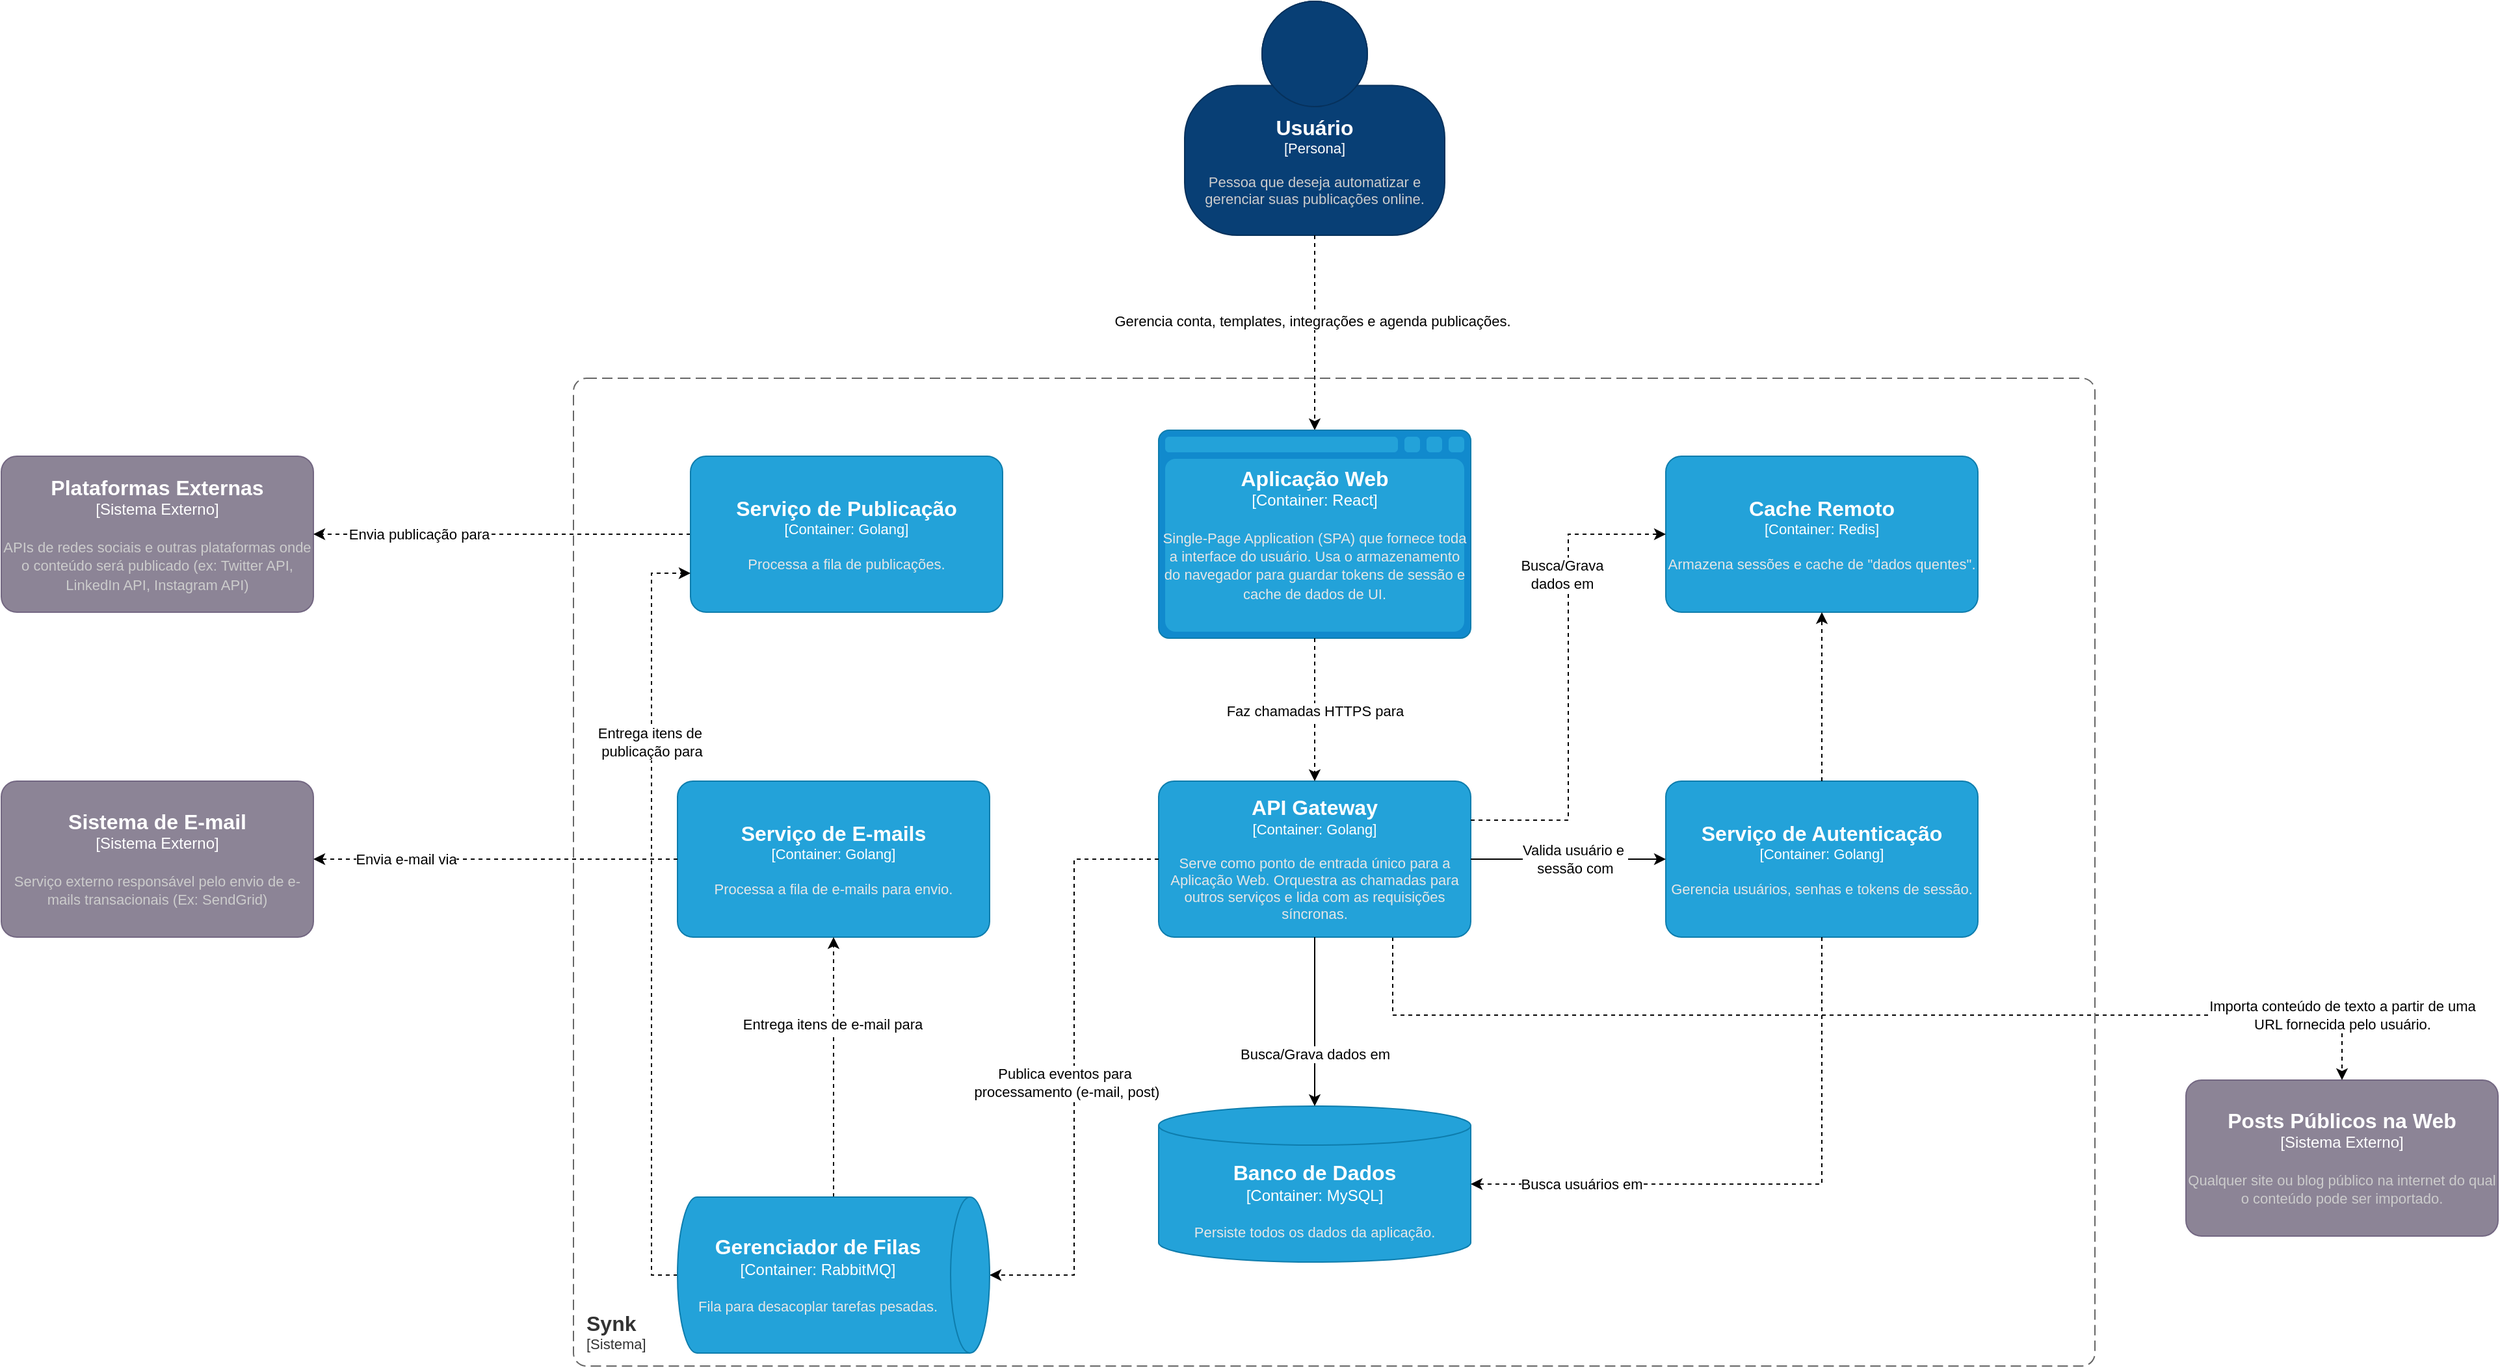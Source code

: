 <mxfile version="27.0.9">
  <diagram name="Page-1" id="s0_r844FjM8sFimcPApi">
    <mxGraphModel dx="1927" dy="928" grid="1" gridSize="10" guides="1" tooltips="1" connect="1" arrows="1" fold="1" page="1" pageScale="1" pageWidth="850" pageHeight="1100" math="0" shadow="0">
      <root>
        <mxCell id="0" />
        <mxCell id="1" parent="0" />
        <object placeholders="1" c4Name="Usuário" c4Type="Persona" c4Description="Pessoa que deseja automatizar e gerenciar suas publicações online." label="&lt;font style=&quot;font-size: 16px&quot;&gt;&lt;b&gt;%c4Name%&lt;/b&gt;&lt;/font&gt;&lt;div&gt;[%c4Type%]&lt;/div&gt;&lt;br&gt;&lt;div&gt;&lt;font style=&quot;font-size: 11px&quot;&gt;&lt;font color=&quot;#cccccc&quot;&gt;%c4Description%&lt;/font&gt;&lt;/div&gt;" id="xSj052O3vt3fWUmC_2N5-1">
          <mxCell style="html=1;fontSize=11;dashed=0;whiteSpace=wrap;fillColor=#083F75;strokeColor=#06315C;fontColor=#ffffff;shape=mxgraph.c4.person2;align=center;metaEdit=1;points=[[0.5,0,0],[1,0.5,0],[1,0.75,0],[0.75,1,0],[0.5,1,0],[0.25,1,0],[0,0.75,0],[0,0.5,0]];resizable=0;" parent="1" vertex="1">
            <mxGeometry x="120" y="30" width="200" height="180" as="geometry" />
          </mxCell>
        </object>
        <object placeholders="1" c4Name="Sistema de E-mail" c4Type="Sistema Externo" c4Description="Serviço externo responsável pelo envio de e-mails transacionais (Ex: SendGrid)" label="&lt;font style=&quot;font-size: 16px&quot;&gt;&lt;b&gt;%c4Name%&lt;/b&gt;&lt;/font&gt;&lt;div&gt;[%c4Type%]&lt;/div&gt;&lt;br&gt;&lt;div&gt;&lt;font style=&quot;font-size: 11px&quot;&gt;&lt;font color=&quot;#cccccc&quot;&gt;%c4Description%&lt;/font&gt;&lt;/div&gt;" id="xSj052O3vt3fWUmC_2N5-3">
          <mxCell style="rounded=1;whiteSpace=wrap;html=1;labelBackgroundColor=none;fillColor=#8C8496;fontColor=#ffffff;align=center;arcSize=10;strokeColor=#736782;metaEdit=1;resizable=0;points=[[0.25,0,0],[0.5,0,0],[0.75,0,0],[1,0.25,0],[1,0.5,0],[1,0.75,0],[0.75,1,0],[0.5,1,0],[0.25,1,0],[0,0.75,0],[0,0.5,0],[0,0.25,0]];" parent="1" vertex="1">
            <mxGeometry x="-790" y="630.0" width="240" height="120" as="geometry" />
          </mxCell>
        </object>
        <object placeholders="1" c4Name="Plataformas Externas" c4Type="Sistema Externo" c4Description="APIs de redes sociais e outras plataformas onde o conteúdo será publicado (ex: Twitter API, LinkedIn API, Instagram API)" label="&lt;font style=&quot;font-size: 16px&quot;&gt;&lt;b&gt;%c4Name%&lt;/b&gt;&lt;/font&gt;&lt;div&gt;[%c4Type%]&lt;/div&gt;&lt;br&gt;&lt;div&gt;&lt;font style=&quot;font-size: 11px&quot;&gt;&lt;font color=&quot;#cccccc&quot;&gt;%c4Description%&lt;/font&gt;&lt;/div&gt;" id="xSj052O3vt3fWUmC_2N5-4">
          <mxCell style="rounded=1;whiteSpace=wrap;html=1;labelBackgroundColor=none;fillColor=#8C8496;fontColor=#ffffff;align=center;arcSize=10;strokeColor=#736782;metaEdit=1;resizable=0;points=[[0.25,0,0],[0.5,0,0],[0.75,0,0],[1,0.25,0],[1,0.5,0],[1,0.75,0],[0.75,1,0],[0.5,1,0],[0.25,1,0],[0,0.75,0],[0,0.5,0],[0,0.25,0]];" parent="1" vertex="1">
            <mxGeometry x="-790" y="380" width="240" height="120" as="geometry" />
          </mxCell>
        </object>
        <object placeholders="1" c4Name="Posts Públicos na Web" c4Type="Sistema Externo" c4Description="Qualquer site ou blog público na internet do qual o conteúdo pode ser importado." label="&lt;font style=&quot;font-size: 16px&quot;&gt;&lt;b&gt;%c4Name%&lt;/b&gt;&lt;/font&gt;&lt;div&gt;[%c4Type%]&lt;/div&gt;&lt;br&gt;&lt;div&gt;&lt;font style=&quot;font-size: 11px&quot;&gt;&lt;font color=&quot;#cccccc&quot;&gt;%c4Description%&lt;/font&gt;&lt;/div&gt;" id="xSj052O3vt3fWUmC_2N5-5">
          <mxCell style="rounded=1;whiteSpace=wrap;html=1;labelBackgroundColor=none;fillColor=#8C8496;fontColor=#ffffff;align=center;arcSize=10;strokeColor=#736782;metaEdit=1;resizable=0;points=[[0.25,0,0],[0.5,0,0],[0.75,0,0],[1,0.25,0],[1,0.5,0],[1,0.75,0],[0.75,1,0],[0.5,1,0],[0.25,1,0],[0,0.75,0],[0,0.5,0],[0,0.25,0]];" parent="1" vertex="1">
            <mxGeometry x="890" y="860" width="240" height="120" as="geometry" />
          </mxCell>
        </object>
        <mxCell id="xSj052O3vt3fWUmC_2N5-6" style="edgeStyle=orthogonalEdgeStyle;rounded=0;orthogonalLoop=1;jettySize=auto;html=1;entryX=0.5;entryY=0;entryDx=0;entryDy=0;entryPerimeter=0;dashed=1;" parent="1" source="xSj052O3vt3fWUmC_2N5-1" target="xSj052O3vt3fWUmC_2N5-17" edge="1">
          <mxGeometry relative="1" as="geometry">
            <mxPoint x="220" y="320" as="targetPoint" />
          </mxGeometry>
        </mxCell>
        <mxCell id="xSj052O3vt3fWUmC_2N5-7" value="Gerencia conta, templates, integrações e agenda publicações." style="edgeLabel;html=1;align=center;verticalAlign=middle;resizable=0;points=[];" parent="xSj052O3vt3fWUmC_2N5-6" vertex="1" connectable="0">
          <mxGeometry x="-0.131" y="-2" relative="1" as="geometry">
            <mxPoint y="1" as="offset" />
          </mxGeometry>
        </mxCell>
        <mxCell id="xSj052O3vt3fWUmC_2N5-10" style="edgeStyle=orthogonalEdgeStyle;rounded=0;orthogonalLoop=1;jettySize=auto;html=1;entryX=1;entryY=0.5;entryDx=0;entryDy=0;entryPerimeter=0;dashed=1;exitX=0;exitY=0.5;exitDx=0;exitDy=0;exitPerimeter=0;" parent="1" source="xSj052O3vt3fWUmC_2N5-24" target="xSj052O3vt3fWUmC_2N5-4" edge="1">
          <mxGeometry relative="1" as="geometry">
            <mxPoint x="-260" y="380" as="sourcePoint" />
          </mxGeometry>
        </mxCell>
        <mxCell id="xSj052O3vt3fWUmC_2N5-11" value="Envia publicação para" style="edgeLabel;html=1;align=center;verticalAlign=middle;resizable=0;points=[];" parent="xSj052O3vt3fWUmC_2N5-10" vertex="1" connectable="0">
          <mxGeometry x="-0.134" y="2" relative="1" as="geometry">
            <mxPoint x="-84" y="-2" as="offset" />
          </mxGeometry>
        </mxCell>
        <mxCell id="xSj052O3vt3fWUmC_2N5-12" style="edgeStyle=orthogonalEdgeStyle;rounded=0;orthogonalLoop=1;jettySize=auto;html=1;entryX=0.5;entryY=0;entryDx=0;entryDy=0;entryPerimeter=0;dashed=1;exitX=0.75;exitY=1;exitDx=0;exitDy=0;exitPerimeter=0;" parent="1" source="xSj052O3vt3fWUmC_2N5-18" target="xSj052O3vt3fWUmC_2N5-5" edge="1">
          <mxGeometry relative="1" as="geometry">
            <mxPoint x="680" y="380" as="sourcePoint" />
            <Array as="points">
              <mxPoint x="280" y="810" />
            </Array>
          </mxGeometry>
        </mxCell>
        <mxCell id="xSj052O3vt3fWUmC_2N5-13" value="Importa conteúdo de texto a partir de uma&lt;div&gt;URL fornecida pelo usuário.&lt;/div&gt;" style="edgeLabel;html=1;align=center;verticalAlign=middle;resizable=0;points=[];" parent="xSj052O3vt3fWUmC_2N5-12" vertex="1" connectable="0">
          <mxGeometry x="0.28" y="6" relative="1" as="geometry">
            <mxPoint x="252" y="6" as="offset" />
          </mxGeometry>
        </mxCell>
        <object placeholders="1" c4Name="Synk" c4Type="SystemScopeBoundary" c4Application="Sistema" label="&lt;font style=&quot;font-size: 16px&quot;&gt;&lt;b&gt;&lt;div style=&quot;text-align: left&quot;&gt;%c4Name%&lt;/div&gt;&lt;/b&gt;&lt;/font&gt;&lt;div style=&quot;text-align: left&quot;&gt;[%c4Application%]&lt;/div&gt;" id="xSj052O3vt3fWUmC_2N5-14">
          <mxCell style="rounded=1;fontSize=11;whiteSpace=wrap;html=1;dashed=1;arcSize=20;fillColor=none;strokeColor=#666666;fontColor=#333333;labelBackgroundColor=none;align=left;verticalAlign=bottom;labelBorderColor=none;spacingTop=0;spacing=10;dashPattern=8 4;metaEdit=1;rotatable=0;perimeter=rectanglePerimeter;noLabel=0;labelPadding=0;allowArrows=0;connectable=0;expand=0;recursiveResize=0;editable=1;pointerEvents=0;absoluteArcSize=1;points=[[0.25,0,0],[0.5,0,0],[0.75,0,0],[1,0.25,0],[1,0.5,0],[1,0.75,0],[0.75,1,0],[0.5,1,0],[0.25,1,0],[0,0.75,0],[0,0.5,0],[0,0.25,0]];" parent="1" vertex="1">
            <mxGeometry x="-350" y="320" width="1170" height="760" as="geometry" />
          </mxCell>
        </object>
        <object placeholders="1" c4Name="Aplicação Web" c4Type="Container" c4Technology="React" c4Description="Single-Page Application (SPA) que fornece toda a interface do usuário. Usa o armazenamento do navegador para guardar tokens de sessão e cache de dados de UI." label="&lt;font style=&quot;font-size: 16px&quot;&gt;&lt;b&gt;%c4Name%&lt;/b&gt;&lt;/font&gt;&lt;div&gt;[%c4Type%:&amp;nbsp;%c4Technology%]&lt;/div&gt;&lt;br&gt;&lt;div&gt;&lt;font style=&quot;font-size: 11px&quot;&gt;&lt;font color=&quot;#E6E6E6&quot;&gt;%c4Description%&lt;/font&gt;&lt;/div&gt;" id="xSj052O3vt3fWUmC_2N5-17">
          <mxCell style="shape=mxgraph.c4.webBrowserContainer2;whiteSpace=wrap;html=1;boundedLbl=1;rounded=0;labelBackgroundColor=none;strokeColor=#118ACD;fillColor=#23A2D9;strokeColor=#118ACD;strokeColor2=#0E7DAD;fontSize=12;fontColor=#ffffff;align=center;metaEdit=1;points=[[0.5,0,0],[1,0.25,0],[1,0.5,0],[1,0.75,0],[0.5,1,0],[0,0.75,0],[0,0.5,0],[0,0.25,0]];resizable=0;" parent="1" vertex="1">
            <mxGeometry x="100" y="360" width="240" height="160" as="geometry" />
          </mxCell>
        </object>
        <object placeholders="1" c4Name="API Gateway" c4Type="Container" c4Technology="Golang" c4Description="Serve como ponto de entrada único para a Aplicação Web. Orquestra as chamadas para outros serviços e lida com as requisições síncronas." label="&lt;font style=&quot;font-size: 16px&quot;&gt;&lt;b&gt;%c4Name%&lt;/b&gt;&lt;/font&gt;&lt;div&gt;[%c4Type%: %c4Technology%]&lt;/div&gt;&lt;br&gt;&lt;div&gt;&lt;font style=&quot;font-size: 11px&quot;&gt;&lt;font color=&quot;#E6E6E6&quot;&gt;%c4Description%&lt;/font&gt;&lt;/div&gt;" id="xSj052O3vt3fWUmC_2N5-18">
          <mxCell style="rounded=1;whiteSpace=wrap;html=1;fontSize=11;labelBackgroundColor=none;fillColor=#23A2D9;fontColor=#ffffff;align=center;arcSize=10;strokeColor=#0E7DAD;metaEdit=1;resizable=0;points=[[0.25,0,0],[0.5,0,0],[0.75,0,0],[1,0.25,0],[1,0.5,0],[1,0.75,0],[0.75,1,0],[0.5,1,0],[0.25,1,0],[0,0.75,0],[0,0.5,0],[0,0.25,0]];" parent="1" vertex="1">
            <mxGeometry x="100" y="630" width="240" height="120" as="geometry" />
          </mxCell>
        </object>
        <mxCell id="xSj052O3vt3fWUmC_2N5-19" style="edgeStyle=orthogonalEdgeStyle;rounded=0;orthogonalLoop=1;jettySize=auto;html=1;entryX=0.5;entryY=0;entryDx=0;entryDy=0;entryPerimeter=0;dashed=1;" parent="1" source="xSj052O3vt3fWUmC_2N5-17" target="xSj052O3vt3fWUmC_2N5-18" edge="1">
          <mxGeometry relative="1" as="geometry" />
        </mxCell>
        <mxCell id="xSj052O3vt3fWUmC_2N5-20" value="Faz chamadas HTTPS para" style="edgeLabel;html=1;align=center;verticalAlign=middle;resizable=0;points=[];" parent="xSj052O3vt3fWUmC_2N5-19" vertex="1" connectable="0">
          <mxGeometry x="0.292" y="-3" relative="1" as="geometry">
            <mxPoint x="3" y="-15" as="offset" />
          </mxGeometry>
        </mxCell>
        <object placeholders="1" c4Name="Serviço de Autenticação" c4Type="Container" c4Technology="Golang" c4Description="Gerencia usuários, senhas e tokens de sessão." label="&lt;font style=&quot;font-size: 16px&quot;&gt;&lt;b&gt;%c4Name%&lt;/b&gt;&lt;/font&gt;&lt;div&gt;[%c4Type%: %c4Technology%]&lt;/div&gt;&lt;br&gt;&lt;div&gt;&lt;font style=&quot;font-size: 11px&quot;&gt;&lt;font color=&quot;#E6E6E6&quot;&gt;%c4Description%&lt;/font&gt;&lt;/div&gt;" id="xSj052O3vt3fWUmC_2N5-21">
          <mxCell style="rounded=1;whiteSpace=wrap;html=1;fontSize=11;labelBackgroundColor=none;fillColor=#23A2D9;fontColor=#ffffff;align=center;arcSize=10;strokeColor=#0E7DAD;metaEdit=1;resizable=0;points=[[0.25,0,0],[0.5,0,0],[0.75,0,0],[1,0.25,0],[1,0.5,0],[1,0.75,0],[0.75,1,0],[0.5,1,0],[0.25,1,0],[0,0.75,0],[0,0.5,0],[0,0.25,0]];" parent="1" vertex="1">
            <mxGeometry x="490" y="630" width="240" height="120" as="geometry" />
          </mxCell>
        </object>
        <object placeholders="1" c4Name="Cache Remoto" c4Type="Container" c4Technology="Redis" c4Description="Armazena sessões e cache de &quot;dados quentes&quot;." label="&lt;font style=&quot;font-size: 16px&quot;&gt;&lt;b&gt;%c4Name%&lt;/b&gt;&lt;/font&gt;&lt;div&gt;[%c4Type%: %c4Technology%]&lt;/div&gt;&lt;br&gt;&lt;div&gt;&lt;font style=&quot;font-size: 11px&quot;&gt;&lt;font color=&quot;#E6E6E6&quot;&gt;%c4Description%&lt;/font&gt;&lt;/div&gt;" id="xSj052O3vt3fWUmC_2N5-22">
          <mxCell style="rounded=1;whiteSpace=wrap;html=1;fontSize=11;labelBackgroundColor=none;fillColor=#23A2D9;fontColor=#ffffff;align=center;arcSize=10;strokeColor=#0E7DAD;metaEdit=1;resizable=0;points=[[0.25,0,0],[0.5,0,0],[0.75,0,0],[1,0.25,0],[1,0.5,0],[1,0.75,0],[0.75,1,0],[0.5,1,0],[0.25,1,0],[0,0.75,0],[0,0.5,0],[0,0.25,0]];" parent="1" vertex="1">
            <mxGeometry x="490" y="380" width="240" height="120" as="geometry" />
          </mxCell>
        </object>
        <object placeholders="1" c4Name="Serviço de Publicação" c4Type="Container" c4Technology="Golang" c4Description="Processa a fila de publicações." label="&lt;font style=&quot;font-size: 16px&quot;&gt;&lt;b&gt;%c4Name%&lt;/b&gt;&lt;/font&gt;&lt;div&gt;[%c4Type%: %c4Technology%]&lt;/div&gt;&lt;br&gt;&lt;div&gt;&lt;font style=&quot;font-size: 11px&quot;&gt;&lt;font color=&quot;#E6E6E6&quot;&gt;%c4Description%&lt;/font&gt;&lt;/div&gt;" id="xSj052O3vt3fWUmC_2N5-24">
          <mxCell style="rounded=1;whiteSpace=wrap;html=1;fontSize=11;labelBackgroundColor=none;fillColor=#23A2D9;fontColor=#ffffff;align=center;arcSize=10;strokeColor=#0E7DAD;metaEdit=1;resizable=0;points=[[0.25,0,0],[0.5,0,0],[0.75,0,0],[1,0.25,0],[1,0.5,0],[1,0.75,0],[0.75,1,0],[0.5,1,0],[0.25,1,0],[0,0.75,0],[0,0.5,0],[0,0.25,0]];" parent="1" vertex="1">
            <mxGeometry x="-260" y="380" width="240" height="120" as="geometry" />
          </mxCell>
        </object>
        <object placeholders="1" c4Name="Serviço de E-mails" c4Type="Container" c4Technology="Golang" c4Description="Processa a fila de e-mails para envio." label="&lt;font style=&quot;font-size: 16px&quot;&gt;&lt;b&gt;%c4Name%&lt;/b&gt;&lt;/font&gt;&lt;div&gt;[%c4Type%: %c4Technology%]&lt;/div&gt;&lt;br&gt;&lt;div&gt;&lt;font style=&quot;font-size: 11px&quot;&gt;&lt;font color=&quot;#E6E6E6&quot;&gt;%c4Description%&lt;/font&gt;&lt;/div&gt;" id="xSj052O3vt3fWUmC_2N5-25">
          <mxCell style="rounded=1;whiteSpace=wrap;html=1;fontSize=11;labelBackgroundColor=none;fillColor=#23A2D9;fontColor=#ffffff;align=center;arcSize=10;strokeColor=#0E7DAD;metaEdit=1;resizable=0;points=[[0.25,0,0],[0.5,0,0],[0.75,0,0],[1,0.25,0],[1,0.5,0],[1,0.75,0],[0.75,1,0],[0.5,1,0],[0.25,1,0],[0,0.75,0],[0,0.5,0],[0,0.25,0]];" parent="1" vertex="1">
            <mxGeometry x="-270" y="630" width="240" height="120" as="geometry" />
          </mxCell>
        </object>
        <mxCell id="xSj052O3vt3fWUmC_2N5-27" style="edgeStyle=orthogonalEdgeStyle;rounded=0;orthogonalLoop=1;jettySize=auto;html=1;entryX=0;entryY=0.5;entryDx=0;entryDy=0;entryPerimeter=0;" parent="1" source="xSj052O3vt3fWUmC_2N5-18" target="xSj052O3vt3fWUmC_2N5-21" edge="1">
          <mxGeometry relative="1" as="geometry" />
        </mxCell>
        <mxCell id="xSj052O3vt3fWUmC_2N5-28" value="Valida usuário e&amp;nbsp;&lt;div&gt;sessão com&lt;/div&gt;" style="edgeLabel;html=1;align=center;verticalAlign=middle;resizable=0;points=[];" parent="xSj052O3vt3fWUmC_2N5-27" vertex="1" connectable="0">
          <mxGeometry x="0.133" y="5" relative="1" as="geometry">
            <mxPoint x="-5" y="5" as="offset" />
          </mxGeometry>
        </mxCell>
        <object placeholders="1" c4Name="Banco de Dados" c4Type="Container" c4Technology="MySQL" c4Description="Persiste todos os dados da aplicação." label="&lt;font style=&quot;font-size: 16px&quot;&gt;&lt;b&gt;%c4Name%&lt;/b&gt;&lt;/font&gt;&lt;div&gt;[%c4Type%:&amp;nbsp;%c4Technology%]&lt;/div&gt;&lt;br&gt;&lt;div&gt;&lt;font style=&quot;font-size: 11px&quot;&gt;&lt;font color=&quot;#E6E6E6&quot;&gt;%c4Description%&lt;/font&gt;&lt;/div&gt;" id="xSj052O3vt3fWUmC_2N5-30">
          <mxCell style="shape=cylinder3;size=15;whiteSpace=wrap;html=1;boundedLbl=1;rounded=0;labelBackgroundColor=none;fillColor=#23A2D9;fontSize=12;fontColor=#ffffff;align=center;strokeColor=#0E7DAD;metaEdit=1;points=[[0.5,0,0],[1,0.25,0],[1,0.5,0],[1,0.75,0],[0.5,1,0],[0,0.75,0],[0,0.5,0],[0,0.25,0]];resizable=0;" parent="1" vertex="1">
            <mxGeometry x="100" y="880" width="240" height="120" as="geometry" />
          </mxCell>
        </object>
        <mxCell id="xSj052O3vt3fWUmC_2N5-31" style="edgeStyle=orthogonalEdgeStyle;rounded=0;orthogonalLoop=1;jettySize=auto;html=1;entryX=0.5;entryY=0;entryDx=0;entryDy=0;entryPerimeter=0;" parent="1" source="xSj052O3vt3fWUmC_2N5-18" target="xSj052O3vt3fWUmC_2N5-30" edge="1">
          <mxGeometry relative="1" as="geometry" />
        </mxCell>
        <mxCell id="xSj052O3vt3fWUmC_2N5-32" value="Busca/Grava dados em" style="edgeLabel;html=1;align=center;verticalAlign=middle;resizable=0;points=[];" parent="xSj052O3vt3fWUmC_2N5-31" vertex="1" connectable="0">
          <mxGeometry x="0.233" y="-4" relative="1" as="geometry">
            <mxPoint x="4" y="10" as="offset" />
          </mxGeometry>
        </mxCell>
        <mxCell id="xSj052O3vt3fWUmC_2N5-33" style="edgeStyle=orthogonalEdgeStyle;rounded=0;orthogonalLoop=1;jettySize=auto;html=1;entryX=0.5;entryY=0;entryDx=0;entryDy=0;entryPerimeter=0;dashed=1;" parent="1" source="xSj052O3vt3fWUmC_2N5-18" target="QsXQRKoNf3wIbXSd4_7Y-1" edge="1">
          <mxGeometry relative="1" as="geometry">
            <mxPoint x="-30.0" y="940" as="targetPoint" />
          </mxGeometry>
        </mxCell>
        <mxCell id="xSj052O3vt3fWUmC_2N5-34" value="Publica eventos para&amp;nbsp;&lt;div&gt;processamento (e-mail, post)&lt;/div&gt;" style="edgeLabel;html=1;align=center;verticalAlign=middle;resizable=0;points=[];" parent="xSj052O3vt3fWUmC_2N5-33" vertex="1" connectable="0">
          <mxGeometry x="-0.104" y="-6" relative="1" as="geometry">
            <mxPoint y="35" as="offset" />
          </mxGeometry>
        </mxCell>
        <mxCell id="xSj052O3vt3fWUmC_2N5-35" style="edgeStyle=orthogonalEdgeStyle;rounded=0;orthogonalLoop=1;jettySize=auto;html=1;entryX=0.5;entryY=1;entryDx=0;entryDy=0;entryPerimeter=0;exitX=0;exitY=0.5;exitDx=0;exitDy=0;exitPerimeter=0;dashed=1;" parent="1" source="QsXQRKoNf3wIbXSd4_7Y-1" target="xSj052O3vt3fWUmC_2N5-25" edge="1">
          <mxGeometry relative="1" as="geometry">
            <mxPoint x="-150.0" y="880" as="sourcePoint" />
          </mxGeometry>
        </mxCell>
        <mxCell id="xSj052O3vt3fWUmC_2N5-36" value="Entrega itens de e-mail para" style="edgeLabel;html=1;align=center;verticalAlign=middle;resizable=0;points=[];" parent="xSj052O3vt3fWUmC_2N5-35" vertex="1" connectable="0">
          <mxGeometry x="0.33" y="1" relative="1" as="geometry">
            <mxPoint as="offset" />
          </mxGeometry>
        </mxCell>
        <mxCell id="xSj052O3vt3fWUmC_2N5-37" style="edgeStyle=orthogonalEdgeStyle;rounded=0;orthogonalLoop=1;jettySize=auto;html=1;exitX=0.5;exitY=1;exitDx=0;exitDy=0;exitPerimeter=0;entryX=0;entryY=0.75;entryDx=0;entryDy=0;entryPerimeter=0;dashed=1;" parent="1" source="QsXQRKoNf3wIbXSd4_7Y-1" target="xSj052O3vt3fWUmC_2N5-24" edge="1">
          <mxGeometry relative="1" as="geometry">
            <mxPoint x="-270.0" y="910" as="sourcePoint" />
          </mxGeometry>
        </mxCell>
        <mxCell id="xSj052O3vt3fWUmC_2N5-38" value="Entrega itens de&amp;nbsp;&lt;div&gt;publicação para&lt;/div&gt;" style="edgeLabel;html=1;align=center;verticalAlign=middle;resizable=0;points=[];" parent="xSj052O3vt3fWUmC_2N5-37" vertex="1" connectable="0">
          <mxGeometry x="0.466" y="4" relative="1" as="geometry">
            <mxPoint x="4" y="2" as="offset" />
          </mxGeometry>
        </mxCell>
        <mxCell id="xSj052O3vt3fWUmC_2N5-39" style="edgeStyle=orthogonalEdgeStyle;rounded=0;orthogonalLoop=1;jettySize=auto;html=1;entryX=1;entryY=0.5;entryDx=0;entryDy=0;entryPerimeter=0;dashed=1;" parent="1" source="xSj052O3vt3fWUmC_2N5-25" target="xSj052O3vt3fWUmC_2N5-3" edge="1">
          <mxGeometry relative="1" as="geometry" />
        </mxCell>
        <mxCell id="xSj052O3vt3fWUmC_2N5-40" value="Envia e-mail via" style="edgeLabel;html=1;align=center;verticalAlign=middle;resizable=0;points=[];" parent="xSj052O3vt3fWUmC_2N5-39" vertex="1" connectable="0">
          <mxGeometry x="0.403" y="3" relative="1" as="geometry">
            <mxPoint x="-13" y="-3" as="offset" />
          </mxGeometry>
        </mxCell>
        <mxCell id="xSj052O3vt3fWUmC_2N5-41" style="edgeStyle=orthogonalEdgeStyle;rounded=0;orthogonalLoop=1;jettySize=auto;html=1;entryX=1;entryY=0.5;entryDx=0;entryDy=0;entryPerimeter=0;exitX=0.5;exitY=1;exitDx=0;exitDy=0;exitPerimeter=0;dashed=1;" parent="1" source="xSj052O3vt3fWUmC_2N5-21" target="xSj052O3vt3fWUmC_2N5-30" edge="1">
          <mxGeometry relative="1" as="geometry" />
        </mxCell>
        <mxCell id="xSj052O3vt3fWUmC_2N5-42" value="Busca usuários em" style="edgeLabel;html=1;align=center;verticalAlign=middle;resizable=0;points=[];" parent="xSj052O3vt3fWUmC_2N5-41" vertex="1" connectable="0">
          <mxGeometry x="0.358" y="-3" relative="1" as="geometry">
            <mxPoint x="-63" y="3" as="offset" />
          </mxGeometry>
        </mxCell>
        <mxCell id="xSj052O3vt3fWUmC_2N5-43" style="edgeStyle=orthogonalEdgeStyle;rounded=0;orthogonalLoop=1;jettySize=auto;html=1;entryX=0.5;entryY=1;entryDx=0;entryDy=0;entryPerimeter=0;dashed=1;" parent="1" source="xSj052O3vt3fWUmC_2N5-21" target="xSj052O3vt3fWUmC_2N5-22" edge="1">
          <mxGeometry relative="1" as="geometry" />
        </mxCell>
        <mxCell id="xSj052O3vt3fWUmC_2N5-44" value="&amp;nbsp;" style="edgeLabel;html=1;align=center;verticalAlign=middle;resizable=0;points=[];" parent="xSj052O3vt3fWUmC_2N5-43" vertex="1" connectable="0">
          <mxGeometry x="0.143" y="-4" relative="1" as="geometry">
            <mxPoint x="-14" as="offset" />
          </mxGeometry>
        </mxCell>
        <mxCell id="xSj052O3vt3fWUmC_2N5-45" style="edgeStyle=orthogonalEdgeStyle;rounded=0;orthogonalLoop=1;jettySize=auto;html=1;exitX=1;exitY=0.25;exitDx=0;exitDy=0;exitPerimeter=0;entryX=0;entryY=0.5;entryDx=0;entryDy=0;entryPerimeter=0;dashed=1;" parent="1" source="xSj052O3vt3fWUmC_2N5-18" target="xSj052O3vt3fWUmC_2N5-22" edge="1">
          <mxGeometry relative="1" as="geometry" />
        </mxCell>
        <mxCell id="xSj052O3vt3fWUmC_2N5-46" value="Busca/Grava&lt;div&gt;dados em&lt;/div&gt;" style="edgeLabel;html=1;align=center;verticalAlign=middle;resizable=0;points=[];" parent="xSj052O3vt3fWUmC_2N5-45" vertex="1" connectable="0">
          <mxGeometry x="-0.305" y="1" relative="1" as="geometry">
            <mxPoint x="-4" y="-136" as="offset" />
          </mxGeometry>
        </mxCell>
        <object placeholders="1" c4Name="Gerenciador de Filas" c4Type="Container" c4Technology="RabbitMQ" c4Description="Fila para desacoplar tarefas pesadas." label="&lt;font style=&quot;font-size: 16px&quot;&gt;&lt;b&gt;%c4Name%&lt;/b&gt;&lt;/font&gt;&lt;div&gt;[%c4Type%:&amp;nbsp;%c4Technology%]&lt;/div&gt;&lt;br&gt;&lt;div&gt;&lt;font style=&quot;font-size: 11px&quot;&gt;&lt;font color=&quot;#E6E6E6&quot;&gt;%c4Description%&lt;/font&gt;&lt;/div&gt;" id="QsXQRKoNf3wIbXSd4_7Y-1">
          <mxCell style="shape=cylinder3;size=15;direction=south;whiteSpace=wrap;html=1;boundedLbl=1;rounded=0;labelBackgroundColor=none;fillColor=#23A2D9;fontSize=12;fontColor=#ffffff;align=center;strokeColor=#0E7DAD;metaEdit=1;points=[[0.5,0,0],[1,0.25,0],[1,0.5,0],[1,0.75,0],[0.5,1,0],[0,0.75,0],[0,0.5,0],[0,0.25,0]];resizable=0;" vertex="1" parent="1">
            <mxGeometry x="-270" y="950" width="240" height="120" as="geometry" />
          </mxCell>
        </object>
      </root>
    </mxGraphModel>
  </diagram>
</mxfile>
